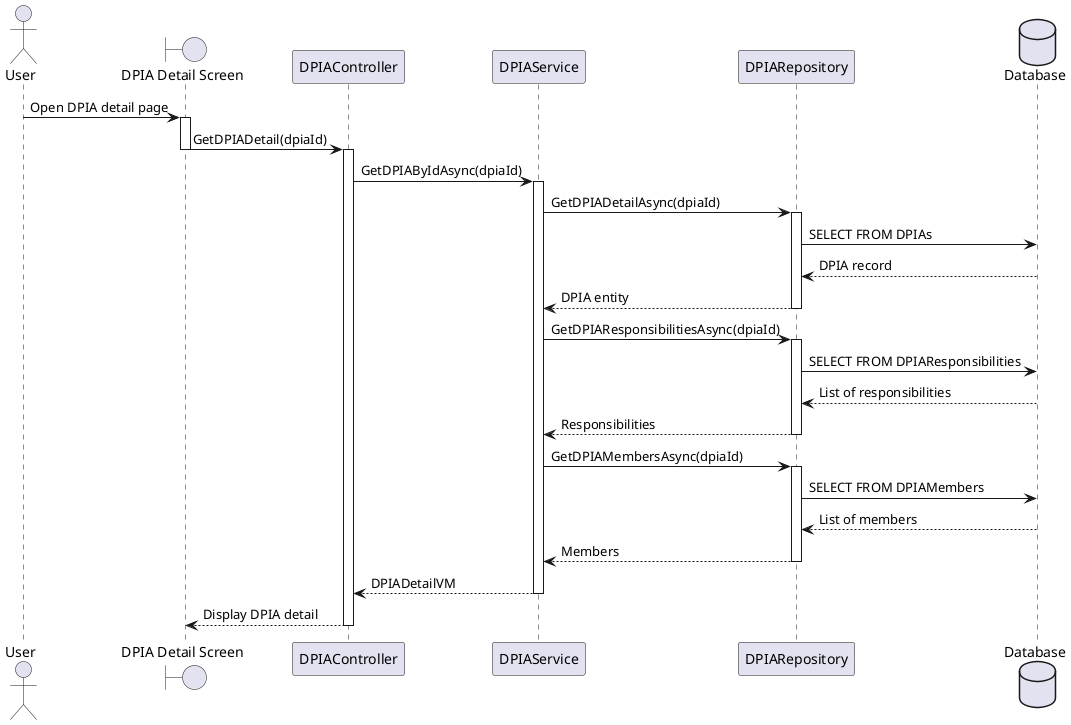 @startuml
actor User
boundary "DPIA Detail Screen" as Screen
participant "DPIAController" as Controller
participant "DPIAService" as Service
participant "DPIARepository" as Repo
database "Database" as DB

User -> Screen : Open DPIA detail page
activate Screen
Screen -> Controller : GetDPIADetail(dpiaId)
deactivate Screen
activate Controller

Controller -> Service : GetDPIAByIdAsync(dpiaId)
activate Service

Service -> Repo : GetDPIADetailAsync(dpiaId)
activate Repo
Repo -> DB : SELECT FROM DPIAs
DB --> Repo : DPIA record
Repo --> Service : DPIA entity
deactivate Repo

Service -> Repo : GetDPIAResponsibilitiesAsync(dpiaId)
activate Repo
Repo -> DB : SELECT FROM DPIAResponsibilities 
DB --> Repo : List of responsibilities
Repo --> Service : Responsibilities
deactivate Repo

Service -> Repo : GetDPIAMembersAsync(dpiaId)
activate Repo
Repo -> DB : SELECT FROM DPIAMembers 
DB --> Repo : List of members
Repo --> Service : Members
deactivate Repo

Service --> Controller : DPIADetailVM
deactivate Service

Controller --> Screen : Display DPIA detail
deactivate Controller
@enduml
